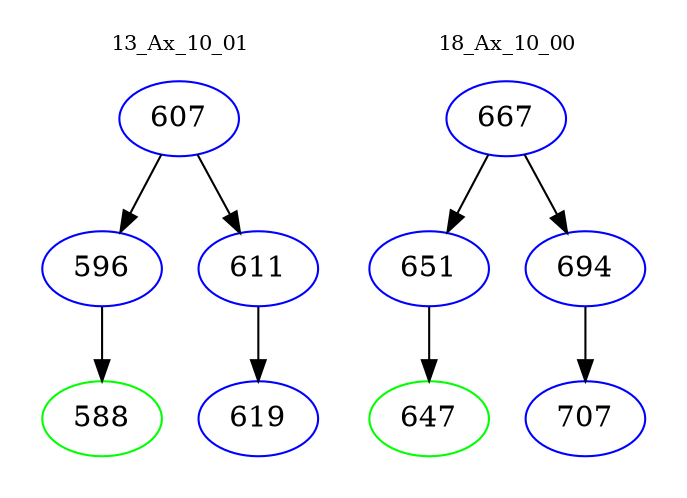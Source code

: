 digraph{
subgraph cluster_0 {
color = white
label = "13_Ax_10_01";
fontsize=10;
T0_607 [label="607", color="blue"]
T0_607 -> T0_596 [color="black"]
T0_596 [label="596", color="blue"]
T0_596 -> T0_588 [color="black"]
T0_588 [label="588", color="green"]
T0_607 -> T0_611 [color="black"]
T0_611 [label="611", color="blue"]
T0_611 -> T0_619 [color="black"]
T0_619 [label="619", color="blue"]
}
subgraph cluster_1 {
color = white
label = "18_Ax_10_00";
fontsize=10;
T1_667 [label="667", color="blue"]
T1_667 -> T1_651 [color="black"]
T1_651 [label="651", color="blue"]
T1_651 -> T1_647 [color="black"]
T1_647 [label="647", color="green"]
T1_667 -> T1_694 [color="black"]
T1_694 [label="694", color="blue"]
T1_694 -> T1_707 [color="black"]
T1_707 [label="707", color="blue"]
}
}
